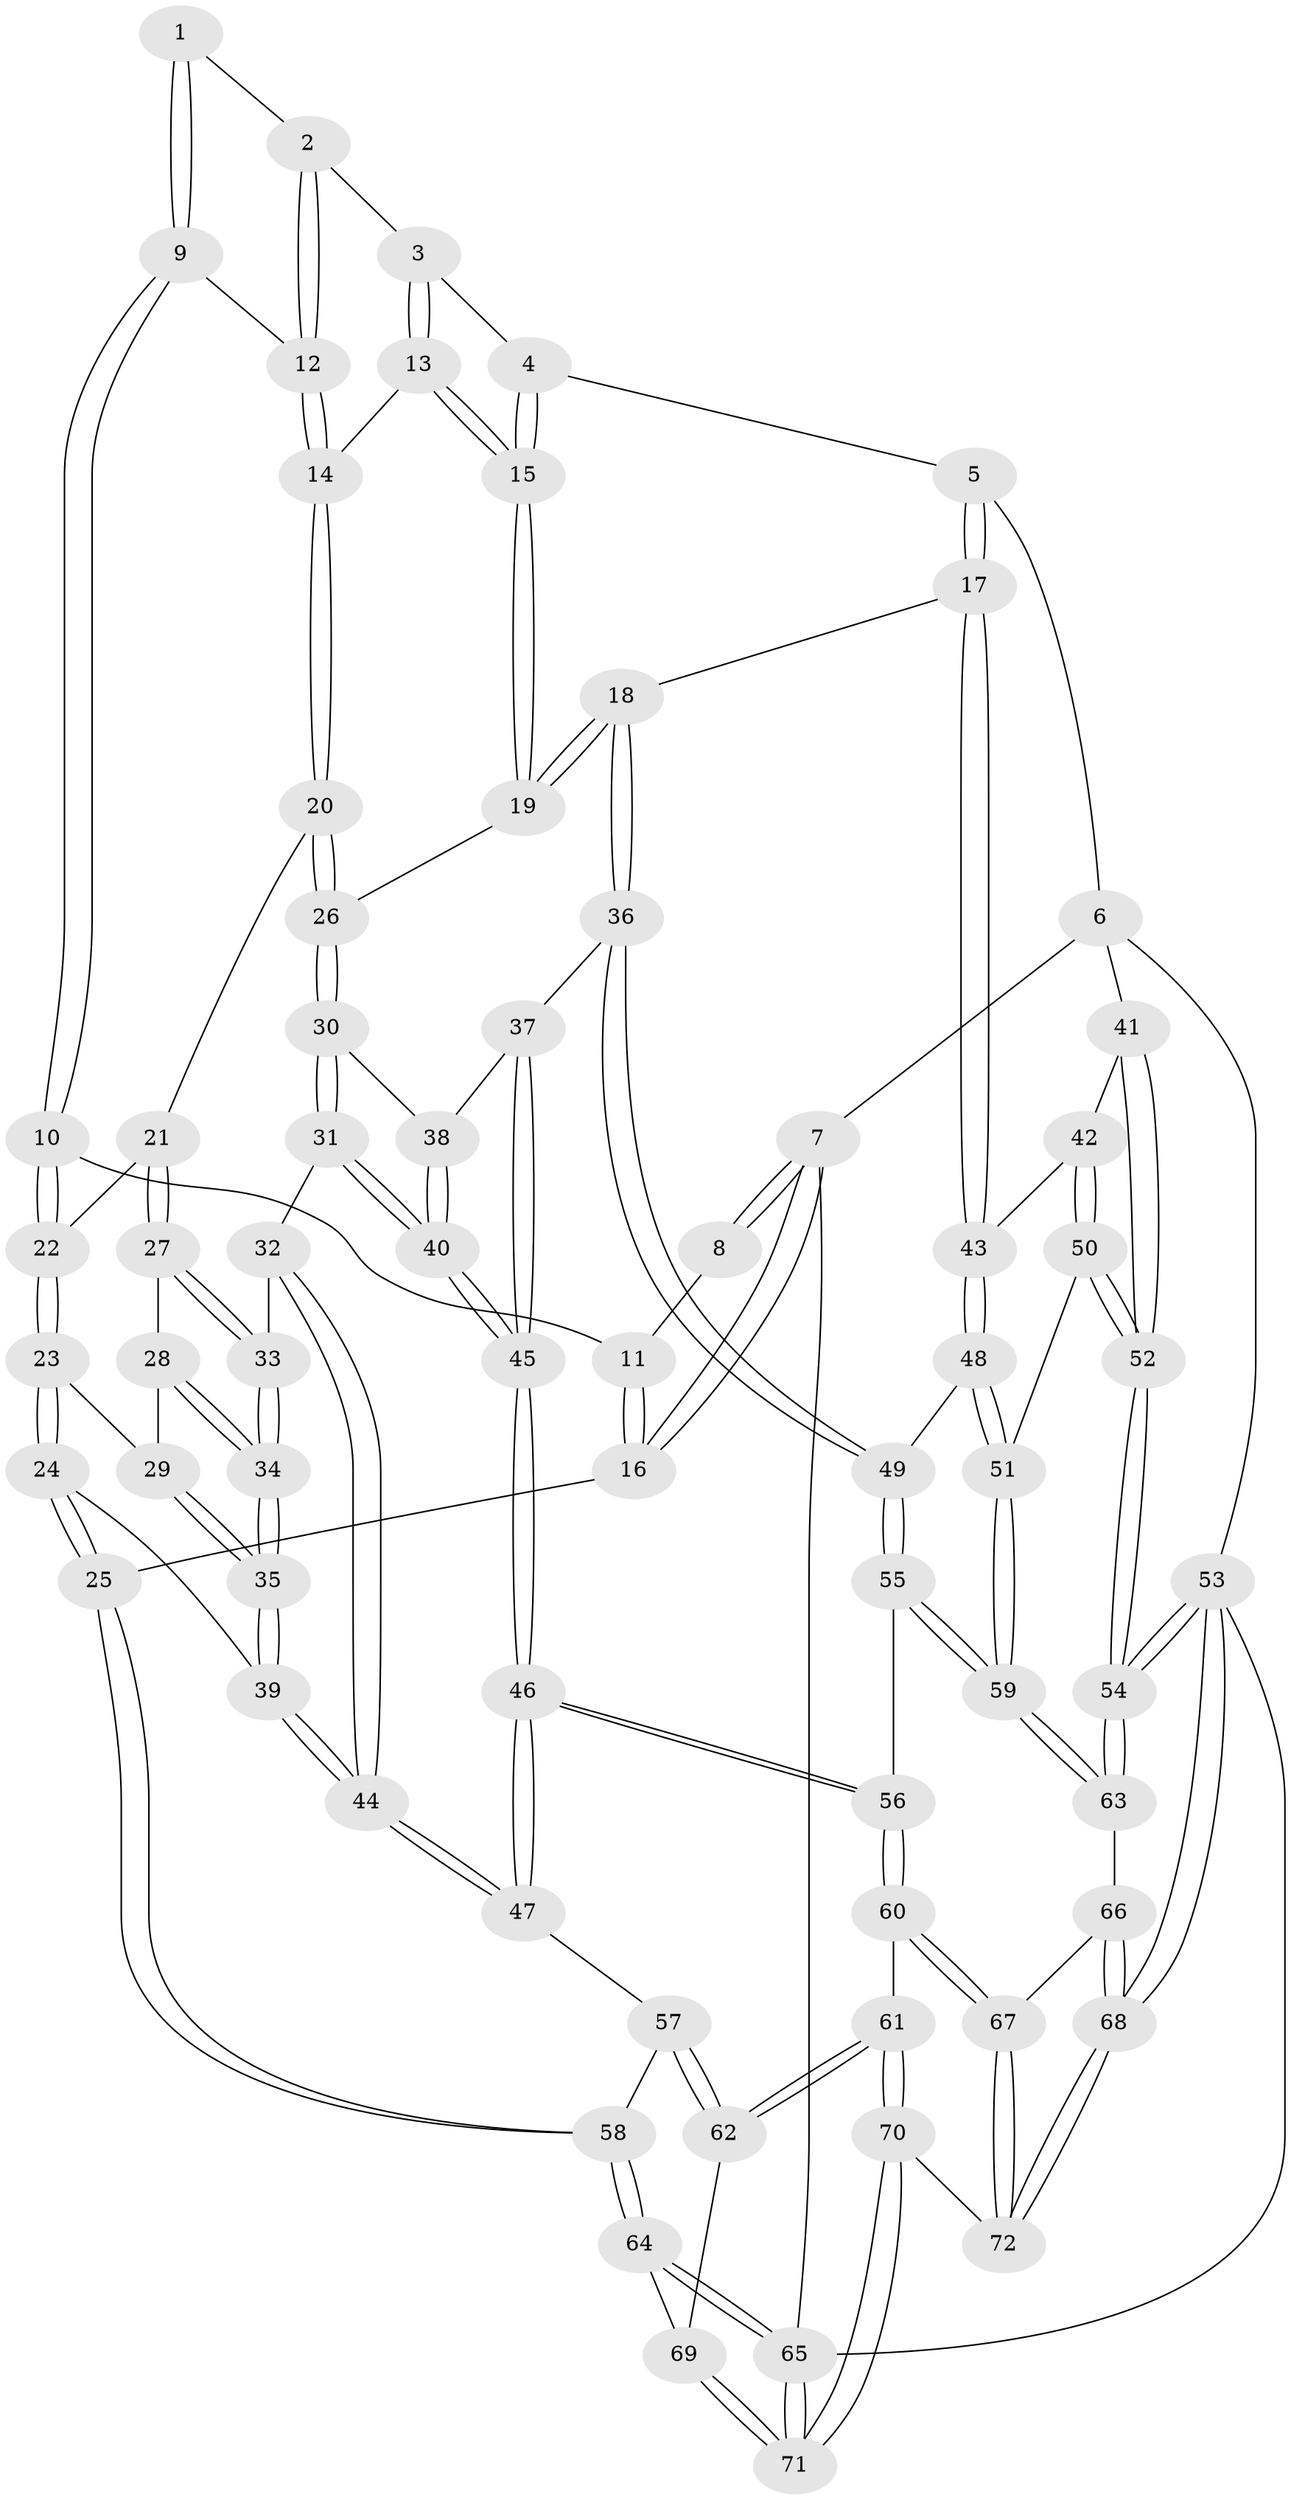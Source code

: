 // coarse degree distribution, {2: 0.06976744186046512, 3: 0.09302325581395349, 4: 0.5581395348837209, 6: 0.09302325581395349, 5: 0.18604651162790697}
// Generated by graph-tools (version 1.1) at 2025/24/03/03/25 07:24:36]
// undirected, 72 vertices, 177 edges
graph export_dot {
graph [start="1"]
  node [color=gray90,style=filled];
  1 [pos="+0.301639142906498+0"];
  2 [pos="+0.33987031751137675+0"];
  3 [pos="+0.7531759271394644+0"];
  4 [pos="+0.8237879716818018+0"];
  5 [pos="+0.9759895540945406+0"];
  6 [pos="+1+0"];
  7 [pos="+0+0"];
  8 [pos="+0.13314262544892755+0"];
  9 [pos="+0.19131455598843994+0.18927698576092933"];
  10 [pos="+0.1897414542146282+0.19145018922923224"];
  11 [pos="+0.09180557757916505+0.15792638287586883"];
  12 [pos="+0.38365464528908066+0.11334352889976747"];
  13 [pos="+0.5042122085959653+0.17500548557164047"];
  14 [pos="+0.42097659386101804+0.19230246483945834"];
  15 [pos="+0.6605506788766129+0.2580257050900218"];
  16 [pos="+0+0.28776184411281625"];
  17 [pos="+0.7656175723043123+0.37205408796857126"];
  18 [pos="+0.7463256634358123+0.3702217773206719"];
  19 [pos="+0.6650293207101718+0.2896176915854437"];
  20 [pos="+0.4099677057155693+0.2285042382191022"];
  21 [pos="+0.38119928488525856+0.26602910429320753"];
  22 [pos="+0.18986936820477057+0.1917866788443912"];
  23 [pos="+0.17923075559262486+0.3300790226907188"];
  24 [pos="+0.03478812620634191+0.4328216011891975"];
  25 [pos="+0+0.4737166815778545"];
  26 [pos="+0.565086697496951+0.33370780169974074"];
  27 [pos="+0.3677525692832612+0.31117764681025295"];
  28 [pos="+0.2980617898429119+0.3299216701665691"];
  29 [pos="+0.2168299680123115+0.33767963447572585"];
  30 [pos="+0.5505555519724267+0.3557861514462906"];
  31 [pos="+0.4083328832984963+0.4005073902934412"];
  32 [pos="+0.40354596897335365+0.3972713239086377"];
  33 [pos="+0.4000702081842704+0.3932933422115972"];
  34 [pos="+0.27594890011921613+0.45418035515263927"];
  35 [pos="+0.2721028905723969+0.45736116991262676"];
  36 [pos="+0.6593434577910631+0.4891783857453112"];
  37 [pos="+0.6077596799441877+0.4631958690920286"];
  38 [pos="+0.5544448117011408+0.41675865016173574"];
  39 [pos="+0.25093389929888554+0.502910419324572"];
  40 [pos="+0.4655562256434679+0.4963473386497337"];
  41 [pos="+1+0.15436279612770482"];
  42 [pos="+0.8039240821825787+0.3702814588922961"];
  43 [pos="+0.7693018968279489+0.3731834877868138"];
  44 [pos="+0.29327820441472213+0.5714149168745104"];
  45 [pos="+0.46567122259038635+0.49696930020174707"];
  46 [pos="+0.470491051424134+0.6357751841445931"];
  47 [pos="+0.2964576742275048+0.5812890635875145"];
  48 [pos="+0.832296085671096+0.589686791041641"];
  49 [pos="+0.6430076452836575+0.5865666235507101"];
  50 [pos="+1+0.5672794878633841"];
  51 [pos="+0.886039851652498+0.6253966342229847"];
  52 [pos="+1+0.5561355957623746"];
  53 [pos="+1+1"];
  54 [pos="+1+0.9267776229258857"];
  55 [pos="+0.5411923736871049+0.7056760023202875"];
  56 [pos="+0.5313184695412458+0.7091321793412398"];
  57 [pos="+0.23551114964822262+0.636187395860217"];
  58 [pos="+0+0.6273425812655605"];
  59 [pos="+0.8197775756794847+0.7890292198829031"];
  60 [pos="+0.5011455092026121+0.7769160849886878"];
  61 [pos="+0.30690843517200633+0.8550834236189996"];
  62 [pos="+0.26364593123660257+0.8286386311894727"];
  63 [pos="+0.8208027003569657+0.7912611920497352"];
  64 [pos="+0+0.6736581559944159"];
  65 [pos="+0+1"];
  66 [pos="+0.814808028192179+0.8280035562226981"];
  67 [pos="+0.6082437105415178+1"];
  68 [pos="+1+1"];
  69 [pos="+0.20766915003536907+0.8247468438503456"];
  70 [pos="+0.2572470943211113+1"];
  71 [pos="+0+1"];
  72 [pos="+0.6111975448869245+1"];
  1 -- 2;
  1 -- 9;
  1 -- 9;
  2 -- 3;
  2 -- 12;
  2 -- 12;
  3 -- 4;
  3 -- 13;
  3 -- 13;
  4 -- 5;
  4 -- 15;
  4 -- 15;
  5 -- 6;
  5 -- 17;
  5 -- 17;
  6 -- 7;
  6 -- 41;
  6 -- 53;
  7 -- 8;
  7 -- 8;
  7 -- 16;
  7 -- 16;
  7 -- 65;
  8 -- 11;
  9 -- 10;
  9 -- 10;
  9 -- 12;
  10 -- 11;
  10 -- 22;
  10 -- 22;
  11 -- 16;
  11 -- 16;
  12 -- 14;
  12 -- 14;
  13 -- 14;
  13 -- 15;
  13 -- 15;
  14 -- 20;
  14 -- 20;
  15 -- 19;
  15 -- 19;
  16 -- 25;
  17 -- 18;
  17 -- 43;
  17 -- 43;
  18 -- 19;
  18 -- 19;
  18 -- 36;
  18 -- 36;
  19 -- 26;
  20 -- 21;
  20 -- 26;
  20 -- 26;
  21 -- 22;
  21 -- 27;
  21 -- 27;
  22 -- 23;
  22 -- 23;
  23 -- 24;
  23 -- 24;
  23 -- 29;
  24 -- 25;
  24 -- 25;
  24 -- 39;
  25 -- 58;
  25 -- 58;
  26 -- 30;
  26 -- 30;
  27 -- 28;
  27 -- 33;
  27 -- 33;
  28 -- 29;
  28 -- 34;
  28 -- 34;
  29 -- 35;
  29 -- 35;
  30 -- 31;
  30 -- 31;
  30 -- 38;
  31 -- 32;
  31 -- 40;
  31 -- 40;
  32 -- 33;
  32 -- 44;
  32 -- 44;
  33 -- 34;
  33 -- 34;
  34 -- 35;
  34 -- 35;
  35 -- 39;
  35 -- 39;
  36 -- 37;
  36 -- 49;
  36 -- 49;
  37 -- 38;
  37 -- 45;
  37 -- 45;
  38 -- 40;
  38 -- 40;
  39 -- 44;
  39 -- 44;
  40 -- 45;
  40 -- 45;
  41 -- 42;
  41 -- 52;
  41 -- 52;
  42 -- 43;
  42 -- 50;
  42 -- 50;
  43 -- 48;
  43 -- 48;
  44 -- 47;
  44 -- 47;
  45 -- 46;
  45 -- 46;
  46 -- 47;
  46 -- 47;
  46 -- 56;
  46 -- 56;
  47 -- 57;
  48 -- 49;
  48 -- 51;
  48 -- 51;
  49 -- 55;
  49 -- 55;
  50 -- 51;
  50 -- 52;
  50 -- 52;
  51 -- 59;
  51 -- 59;
  52 -- 54;
  52 -- 54;
  53 -- 54;
  53 -- 54;
  53 -- 68;
  53 -- 68;
  53 -- 65;
  54 -- 63;
  54 -- 63;
  55 -- 56;
  55 -- 59;
  55 -- 59;
  56 -- 60;
  56 -- 60;
  57 -- 58;
  57 -- 62;
  57 -- 62;
  58 -- 64;
  58 -- 64;
  59 -- 63;
  59 -- 63;
  60 -- 61;
  60 -- 67;
  60 -- 67;
  61 -- 62;
  61 -- 62;
  61 -- 70;
  61 -- 70;
  62 -- 69;
  63 -- 66;
  64 -- 65;
  64 -- 65;
  64 -- 69;
  65 -- 71;
  65 -- 71;
  66 -- 67;
  66 -- 68;
  66 -- 68;
  67 -- 72;
  67 -- 72;
  68 -- 72;
  68 -- 72;
  69 -- 71;
  69 -- 71;
  70 -- 71;
  70 -- 71;
  70 -- 72;
}
